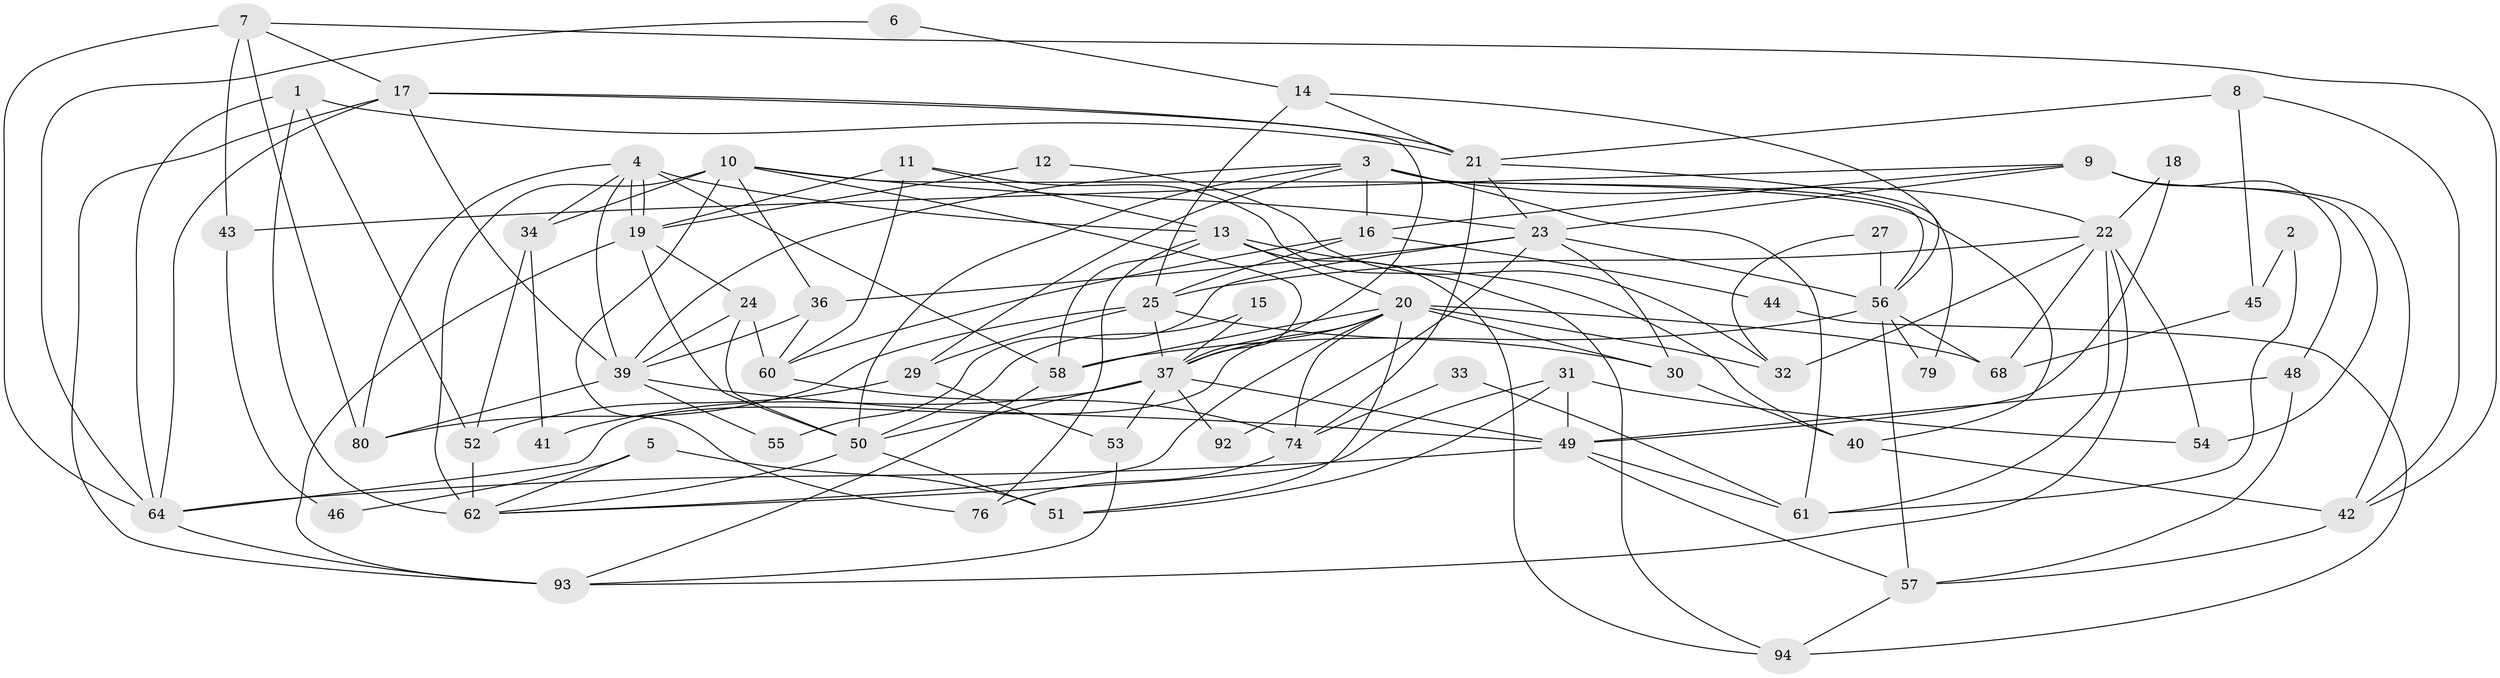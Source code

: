 // original degree distribution, {3: 0.24468085106382978, 2: 0.14893617021276595, 5: 0.1702127659574468, 4: 0.2872340425531915, 7: 0.031914893617021274, 6: 0.09574468085106383, 8: 0.02127659574468085}
// Generated by graph-tools (version 1.1) at 2025/11/02/27/25 16:11:24]
// undirected, 65 vertices, 151 edges
graph export_dot {
graph [start="1"]
  node [color=gray90,style=filled];
  1 [super="+86"];
  2;
  3 [super="+63"];
  4 [super="+47"];
  5;
  6;
  7;
  8;
  9 [super="+88"];
  10 [super="+69"];
  11 [super="+77"];
  12;
  13 [super="+59"];
  14;
  15;
  16 [super="+38"];
  17 [super="+85"];
  18;
  19;
  20 [super="+35"];
  21 [super="+78"];
  22 [super="+26"];
  23 [super="+82"];
  24;
  25 [super="+28"];
  27;
  29 [super="+67"];
  30;
  31;
  32;
  33;
  34 [super="+70"];
  36;
  37 [super="+65"];
  39 [super="+66"];
  40 [super="+87"];
  41 [super="+71"];
  42;
  43;
  44;
  45;
  46;
  48;
  49 [super="+90"];
  50 [super="+84"];
  51 [super="+91"];
  52;
  53;
  54;
  55;
  56 [super="+73"];
  57;
  58;
  60 [super="+83"];
  61;
  62 [super="+72"];
  64 [super="+81"];
  68 [super="+89"];
  74 [super="+75"];
  76;
  79;
  80;
  92;
  93;
  94;
  1 -- 52;
  1 -- 62 [weight=2];
  1 -- 64;
  1 -- 21;
  2 -- 45;
  2 -- 61;
  3 -- 22;
  3 -- 50;
  3 -- 16;
  3 -- 56;
  3 -- 61;
  3 -- 39;
  3 -- 29;
  4 -- 19;
  4 -- 19;
  4 -- 80;
  4 -- 58;
  4 -- 13;
  4 -- 39;
  4 -- 34;
  5 -- 51;
  5 -- 46;
  5 -- 62;
  6 -- 14;
  6 -- 64;
  7 -- 80;
  7 -- 42;
  7 -- 17;
  7 -- 43;
  7 -- 64;
  8 -- 42;
  8 -- 45;
  8 -- 21;
  9 -- 42;
  9 -- 16;
  9 -- 48;
  9 -- 43;
  9 -- 54;
  9 -- 23;
  10 -- 34 [weight=2];
  10 -- 36;
  10 -- 76 [weight=2];
  10 -- 40;
  10 -- 62;
  10 -- 23;
  10 -- 37;
  11 -- 19;
  11 -- 94;
  11 -- 60;
  11 -- 13;
  12 -- 32;
  12 -- 19;
  13 -- 94;
  13 -- 40;
  13 -- 58;
  13 -- 76;
  13 -- 20;
  14 -- 25;
  14 -- 21;
  14 -- 56;
  15 -- 50;
  15 -- 37;
  16 -- 44 [weight=2];
  16 -- 60;
  16 -- 25;
  17 -- 39;
  17 -- 64;
  17 -- 93;
  17 -- 21;
  17 -- 37;
  18 -- 49;
  18 -- 22;
  19 -- 24;
  19 -- 93;
  19 -- 50;
  20 -- 30;
  20 -- 32;
  20 -- 68;
  20 -- 64;
  20 -- 51;
  20 -- 58;
  20 -- 74;
  20 -- 62;
  20 -- 37;
  21 -- 23;
  21 -- 79;
  21 -- 74;
  22 -- 61;
  22 -- 32;
  22 -- 68;
  22 -- 54;
  22 -- 93;
  22 -- 25;
  23 -- 30;
  23 -- 55;
  23 -- 92;
  23 -- 56;
  23 -- 36;
  24 -- 39;
  24 -- 60;
  24 -- 50;
  25 -- 30;
  25 -- 37;
  25 -- 80;
  25 -- 29 [weight=2];
  27 -- 32;
  27 -- 56;
  29 -- 53;
  29 -- 52;
  30 -- 40;
  31 -- 54;
  31 -- 49;
  31 -- 51;
  31 -- 62;
  33 -- 61;
  33 -- 74;
  34 -- 52;
  34 -- 41;
  36 -- 39;
  36 -- 60;
  37 -- 53;
  37 -- 50;
  37 -- 49;
  37 -- 41;
  37 -- 92;
  39 -- 80;
  39 -- 55;
  39 -- 49;
  40 -- 42;
  42 -- 57;
  43 -- 46;
  44 -- 94;
  45 -- 68;
  48 -- 49;
  48 -- 57;
  49 -- 61;
  49 -- 64;
  49 -- 57;
  50 -- 62;
  50 -- 51;
  52 -- 62 [weight=2];
  53 -- 93;
  56 -- 57;
  56 -- 68;
  56 -- 58;
  56 -- 79;
  57 -- 94;
  58 -- 93;
  60 -- 74;
  64 -- 93;
  74 -- 76;
}
